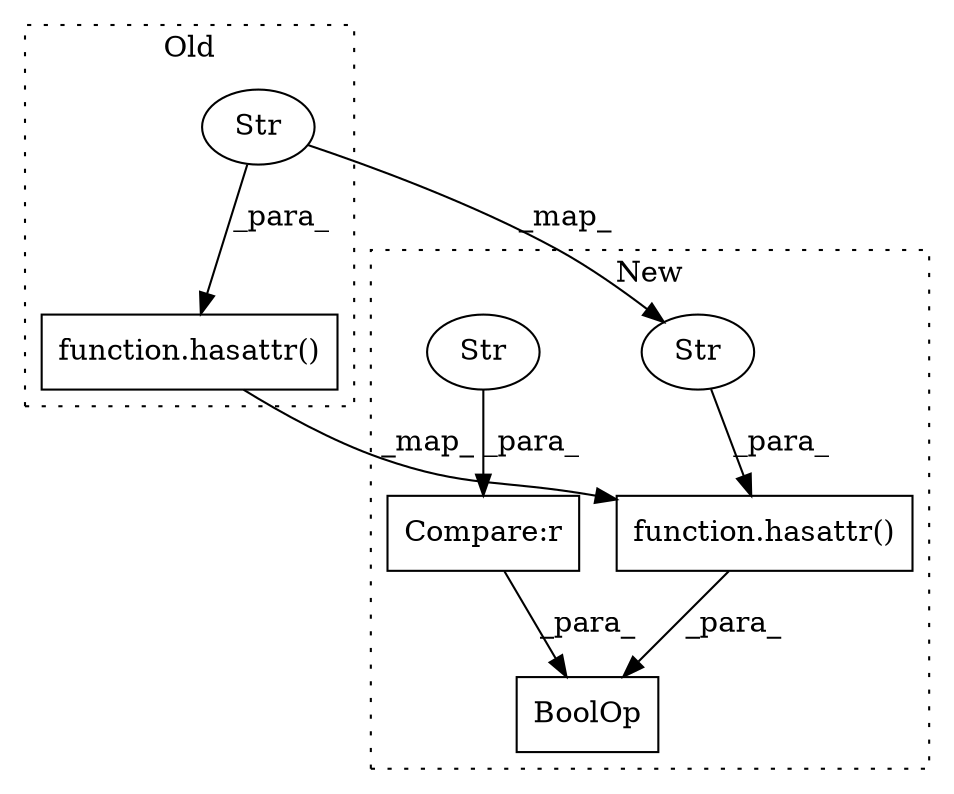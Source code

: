digraph G {
subgraph cluster0 {
1 [label="function.hasattr()" a="75" s="5730,5759" l="8,1" shape="box"];
4 [label="Str" a="66" s="5746" l="13" shape="ellipse"];
label = "Old";
style="dotted";
}
subgraph cluster1 {
2 [label="function.hasattr()" a="75" s="5773,5802" l="8,1" shape="box"];
3 [label="Str" a="66" s="5789" l="13" shape="ellipse"];
5 [label="BoolOp" a="72" s="5773" l="51" shape="box"];
6 [label="Compare:r" a="40" s="5808" l="16" shape="box"];
7 [label="Str" a="66" s="5817" l="7" shape="ellipse"];
label = "New";
style="dotted";
}
1 -> 2 [label="_map_"];
2 -> 5 [label="_para_"];
3 -> 2 [label="_para_"];
4 -> 3 [label="_map_"];
4 -> 1 [label="_para_"];
6 -> 5 [label="_para_"];
7 -> 6 [label="_para_"];
}